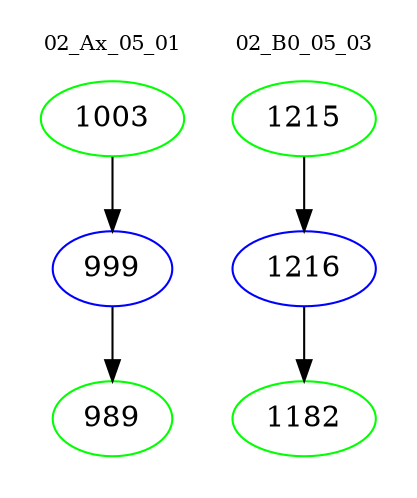 digraph{
subgraph cluster_0 {
color = white
label = "02_Ax_05_01";
fontsize=10;
T0_1003 [label="1003", color="green"]
T0_1003 -> T0_999 [color="black"]
T0_999 [label="999", color="blue"]
T0_999 -> T0_989 [color="black"]
T0_989 [label="989", color="green"]
}
subgraph cluster_1 {
color = white
label = "02_B0_05_03";
fontsize=10;
T1_1215 [label="1215", color="green"]
T1_1215 -> T1_1216 [color="black"]
T1_1216 [label="1216", color="blue"]
T1_1216 -> T1_1182 [color="black"]
T1_1182 [label="1182", color="green"]
}
}
